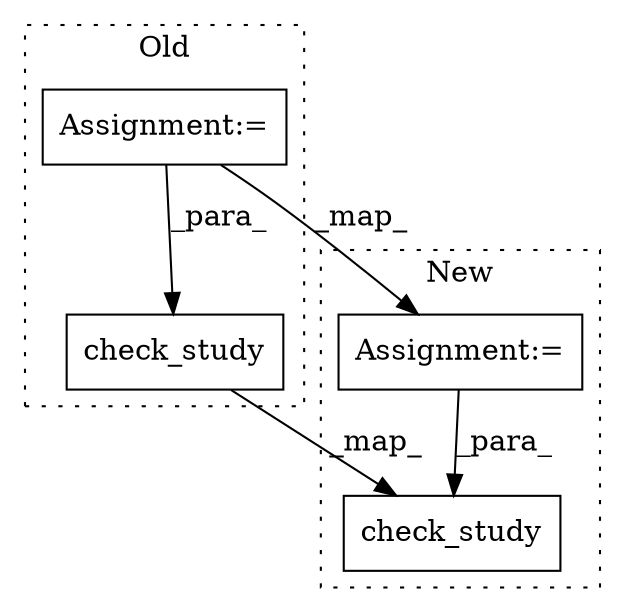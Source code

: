digraph G {
subgraph cluster0 {
1 [label="check_study" a="32" s="3375,3392" l="12,1" shape="box"];
4 [label="Assignment:=" a="7" s="2974" l="1" shape="box"];
label = "Old";
style="dotted";
}
subgraph cluster1 {
2 [label="check_study" a="32" s="3416,3433" l="12,1" shape="box"];
3 [label="Assignment:=" a="7" s="3039" l="1" shape="box"];
label = "New";
style="dotted";
}
1 -> 2 [label="_map_"];
3 -> 2 [label="_para_"];
4 -> 3 [label="_map_"];
4 -> 1 [label="_para_"];
}